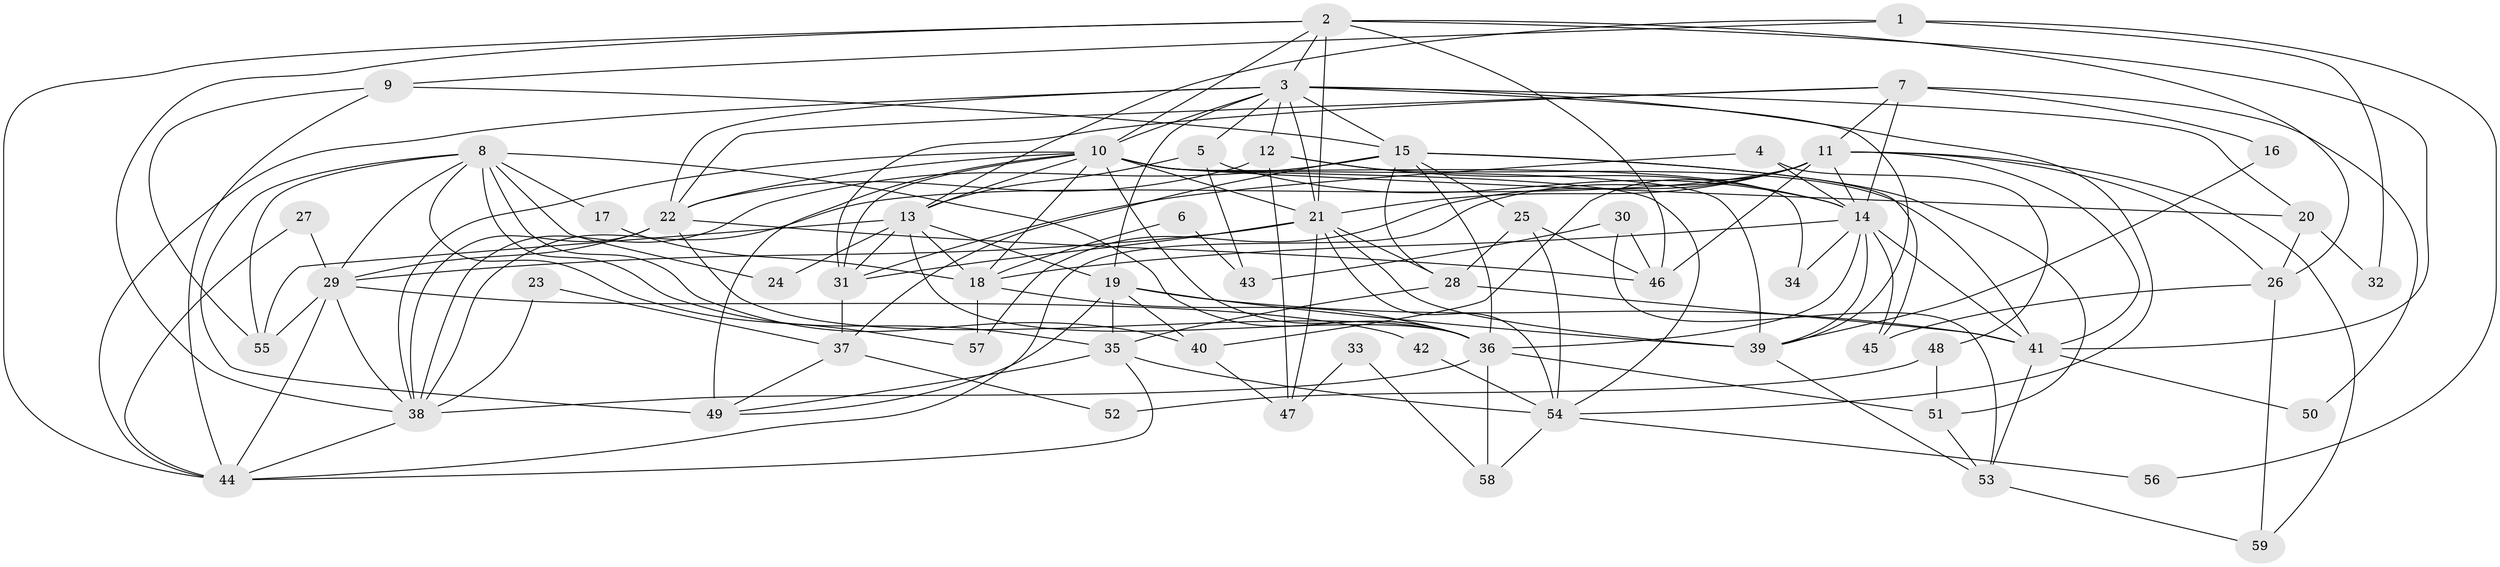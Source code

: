 // original degree distribution, {4: 0.3135593220338983, 5: 0.1694915254237288, 2: 0.15254237288135594, 3: 0.22033898305084745, 6: 0.1016949152542373, 7: 0.025423728813559324, 9: 0.00847457627118644, 8: 0.00847457627118644}
// Generated by graph-tools (version 1.1) at 2025/51/03/04/25 22:51:11]
// undirected, 59 vertices, 156 edges
graph export_dot {
  node [color=gray90,style=filled];
  1;
  2;
  3;
  4;
  5;
  6;
  7;
  8;
  9;
  10;
  11;
  12;
  13;
  14;
  15;
  16;
  17;
  18;
  19;
  20;
  21;
  22;
  23;
  24;
  25;
  26;
  27;
  28;
  29;
  30;
  31;
  32;
  33;
  34;
  35;
  36;
  37;
  38;
  39;
  40;
  41;
  42;
  43;
  44;
  45;
  46;
  47;
  48;
  49;
  50;
  51;
  52;
  53;
  54;
  55;
  56;
  57;
  58;
  59;
  1 -- 9 [weight=1.0];
  1 -- 13 [weight=1.0];
  1 -- 32 [weight=1.0];
  1 -- 56 [weight=1.0];
  2 -- 3 [weight=1.0];
  2 -- 10 [weight=1.0];
  2 -- 21 [weight=1.0];
  2 -- 26 [weight=1.0];
  2 -- 38 [weight=1.0];
  2 -- 41 [weight=1.0];
  2 -- 44 [weight=1.0];
  2 -- 46 [weight=1.0];
  3 -- 5 [weight=1.0];
  3 -- 10 [weight=1.0];
  3 -- 12 [weight=1.0];
  3 -- 15 [weight=1.0];
  3 -- 19 [weight=1.0];
  3 -- 20 [weight=1.0];
  3 -- 21 [weight=1.0];
  3 -- 22 [weight=1.0];
  3 -- 39 [weight=1.0];
  3 -- 44 [weight=1.0];
  3 -- 54 [weight=1.0];
  4 -- 14 [weight=1.0];
  4 -- 31 [weight=1.0];
  4 -- 48 [weight=1.0];
  5 -- 13 [weight=1.0];
  5 -- 14 [weight=1.0];
  5 -- 43 [weight=1.0];
  6 -- 18 [weight=1.0];
  6 -- 43 [weight=1.0];
  7 -- 11 [weight=1.0];
  7 -- 14 [weight=1.0];
  7 -- 16 [weight=1.0];
  7 -- 22 [weight=1.0];
  7 -- 31 [weight=1.0];
  7 -- 50 [weight=1.0];
  8 -- 17 [weight=1.0];
  8 -- 24 [weight=2.0];
  8 -- 29 [weight=1.0];
  8 -- 35 [weight=2.0];
  8 -- 36 [weight=2.0];
  8 -- 40 [weight=1.0];
  8 -- 49 [weight=1.0];
  8 -- 55 [weight=1.0];
  8 -- 57 [weight=1.0];
  9 -- 15 [weight=1.0];
  9 -- 44 [weight=1.0];
  9 -- 55 [weight=1.0];
  10 -- 13 [weight=1.0];
  10 -- 18 [weight=1.0];
  10 -- 20 [weight=1.0];
  10 -- 21 [weight=2.0];
  10 -- 22 [weight=1.0];
  10 -- 31 [weight=1.0];
  10 -- 34 [weight=2.0];
  10 -- 36 [weight=1.0];
  10 -- 38 [weight=1.0];
  10 -- 39 [weight=3.0];
  10 -- 49 [weight=2.0];
  10 -- 54 [weight=1.0];
  11 -- 14 [weight=1.0];
  11 -- 21 [weight=1.0];
  11 -- 26 [weight=1.0];
  11 -- 38 [weight=1.0];
  11 -- 40 [weight=1.0];
  11 -- 41 [weight=1.0];
  11 -- 44 [weight=1.0];
  11 -- 46 [weight=1.0];
  11 -- 57 [weight=1.0];
  11 -- 59 [weight=1.0];
  12 -- 14 [weight=1.0];
  12 -- 22 [weight=1.0];
  12 -- 41 [weight=1.0];
  12 -- 47 [weight=1.0];
  13 -- 18 [weight=2.0];
  13 -- 19 [weight=1.0];
  13 -- 24 [weight=1.0];
  13 -- 31 [weight=1.0];
  13 -- 36 [weight=1.0];
  13 -- 55 [weight=1.0];
  14 -- 18 [weight=1.0];
  14 -- 34 [weight=2.0];
  14 -- 36 [weight=1.0];
  14 -- 39 [weight=1.0];
  14 -- 41 [weight=1.0];
  14 -- 45 [weight=2.0];
  15 -- 25 [weight=1.0];
  15 -- 28 [weight=1.0];
  15 -- 36 [weight=1.0];
  15 -- 37 [weight=1.0];
  15 -- 38 [weight=1.0];
  15 -- 45 [weight=1.0];
  15 -- 51 [weight=1.0];
  16 -- 39 [weight=1.0];
  17 -- 18 [weight=1.0];
  18 -- 36 [weight=1.0];
  18 -- 57 [weight=1.0];
  19 -- 35 [weight=1.0];
  19 -- 39 [weight=1.0];
  19 -- 40 [weight=1.0];
  19 -- 41 [weight=1.0];
  19 -- 49 [weight=1.0];
  20 -- 26 [weight=1.0];
  20 -- 32 [weight=1.0];
  21 -- 28 [weight=1.0];
  21 -- 29 [weight=2.0];
  21 -- 31 [weight=1.0];
  21 -- 39 [weight=1.0];
  21 -- 47 [weight=1.0];
  21 -- 54 [weight=1.0];
  22 -- 29 [weight=1.0];
  22 -- 36 [weight=1.0];
  22 -- 38 [weight=1.0];
  22 -- 46 [weight=1.0];
  23 -- 37 [weight=1.0];
  23 -- 38 [weight=1.0];
  25 -- 28 [weight=1.0];
  25 -- 46 [weight=1.0];
  25 -- 54 [weight=1.0];
  26 -- 45 [weight=1.0];
  26 -- 59 [weight=1.0];
  27 -- 29 [weight=1.0];
  27 -- 44 [weight=1.0];
  28 -- 35 [weight=1.0];
  28 -- 41 [weight=2.0];
  29 -- 38 [weight=1.0];
  29 -- 42 [weight=1.0];
  29 -- 44 [weight=1.0];
  29 -- 55 [weight=1.0];
  30 -- 43 [weight=1.0];
  30 -- 46 [weight=1.0];
  30 -- 53 [weight=1.0];
  31 -- 37 [weight=1.0];
  33 -- 47 [weight=1.0];
  33 -- 58 [weight=1.0];
  35 -- 44 [weight=1.0];
  35 -- 49 [weight=1.0];
  35 -- 54 [weight=1.0];
  36 -- 38 [weight=1.0];
  36 -- 51 [weight=1.0];
  36 -- 58 [weight=1.0];
  37 -- 49 [weight=1.0];
  37 -- 52 [weight=1.0];
  38 -- 44 [weight=1.0];
  39 -- 53 [weight=1.0];
  40 -- 47 [weight=1.0];
  41 -- 50 [weight=1.0];
  41 -- 53 [weight=1.0];
  42 -- 54 [weight=1.0];
  48 -- 51 [weight=1.0];
  48 -- 52 [weight=1.0];
  51 -- 53 [weight=1.0];
  53 -- 59 [weight=1.0];
  54 -- 56 [weight=1.0];
  54 -- 58 [weight=1.0];
}
